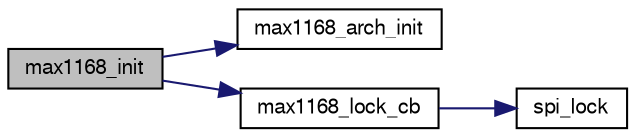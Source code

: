 digraph "max1168_init"
{
  edge [fontname="FreeSans",fontsize="10",labelfontname="FreeSans",labelfontsize="10"];
  node [fontname="FreeSans",fontsize="10",shape=record];
  rankdir="LR";
  Node1 [label="max1168_init",height=0.2,width=0.4,color="black", fillcolor="grey75", style="filled", fontcolor="black"];
  Node1 -> Node2 [color="midnightblue",fontsize="10",style="solid",fontname="FreeSans"];
  Node2 [label="max1168_arch_init",height=0.2,width=0.4,color="black", fillcolor="white", style="filled",URL="$sim_2peripherals_2max1168__arch_8c.html#a712f39d80c2b46e08a4d0230bf74bef2"];
  Node1 -> Node3 [color="midnightblue",fontsize="10",style="solid",fontname="FreeSans"];
  Node3 [label="max1168_lock_cb",height=0.2,width=0.4,color="black", fillcolor="white", style="filled",URL="$max1168_8c.html#a65bdce5cdf607ff4f87fd590f20d16c3"];
  Node3 -> Node4 [color="midnightblue",fontsize="10",style="solid",fontname="FreeSans"];
  Node4 [label="spi_lock",height=0.2,width=0.4,color="black", fillcolor="white", style="filled",URL="$group__spi.html#ga747ed5cb8c8252f0101fb60a04fa886d",tooltip="spi_lock() function "];
}
